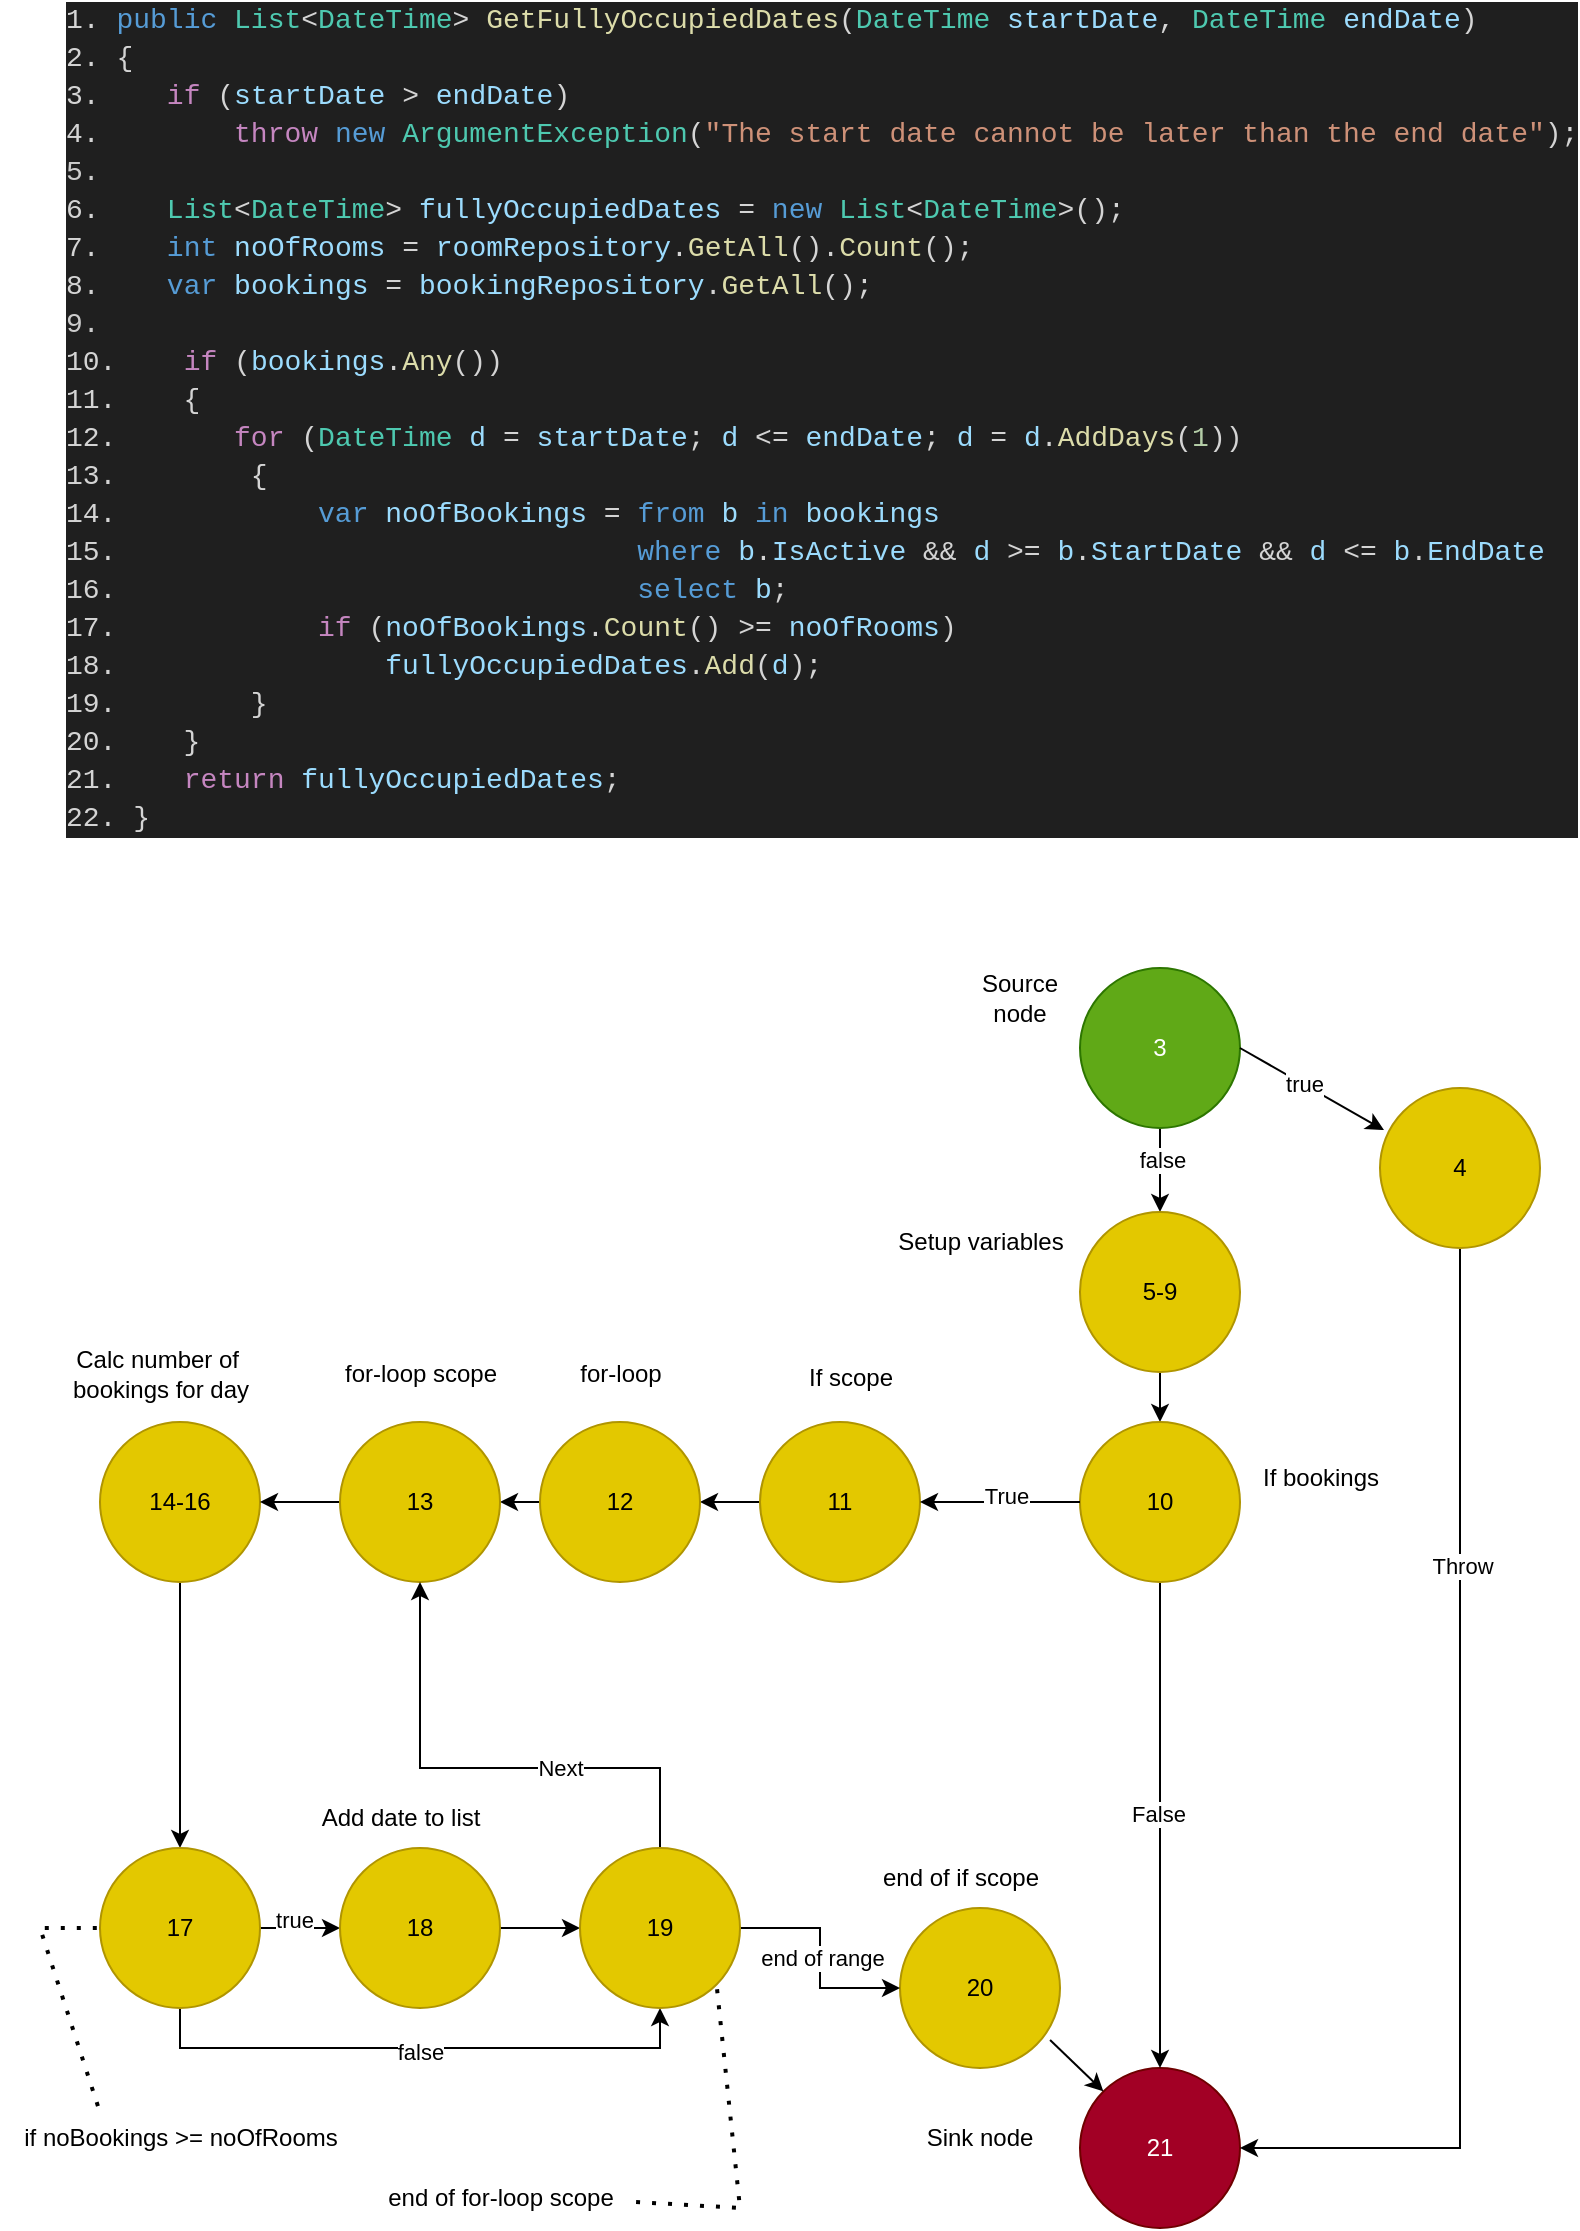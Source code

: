 <mxfile version="24.7.17">
  <diagram name="Page-1" id="CH1j1X3kjuGIN8T2VwCR">
    <mxGraphModel dx="1098" dy="827" grid="1" gridSize="10" guides="1" tooltips="1" connect="1" arrows="1" fold="1" page="1" pageScale="1" pageWidth="827" pageHeight="1169" math="0" shadow="0">
      <root>
        <mxCell id="0" />
        <mxCell id="1" parent="0" />
        <mxCell id="aTaV-A4lLiIf5zkfowIq-12" style="edgeStyle=orthogonalEdgeStyle;rounded=0;orthogonalLoop=1;jettySize=auto;html=1;exitX=0.5;exitY=1;exitDx=0;exitDy=0;entryX=0.5;entryY=0;entryDx=0;entryDy=0;" edge="1" parent="1" source="aTaV-A4lLiIf5zkfowIq-2" target="aTaV-A4lLiIf5zkfowIq-8">
          <mxGeometry relative="1" as="geometry" />
        </mxCell>
        <mxCell id="aTaV-A4lLiIf5zkfowIq-58" value="false" style="edgeLabel;html=1;align=center;verticalAlign=middle;resizable=0;points=[];" vertex="1" connectable="0" parent="aTaV-A4lLiIf5zkfowIq-12">
          <mxGeometry x="-0.267" y="1" relative="1" as="geometry">
            <mxPoint as="offset" />
          </mxGeometry>
        </mxCell>
        <mxCell id="aTaV-A4lLiIf5zkfowIq-2" value="3" style="ellipse;whiteSpace=wrap;html=1;aspect=fixed;fillColor=#60a917;fontColor=#ffffff;strokeColor=#2D7600;" vertex="1" parent="1">
          <mxGeometry x="569" y="510" width="80" height="80" as="geometry" />
        </mxCell>
        <mxCell id="aTaV-A4lLiIf5zkfowIq-3" value="21" style="ellipse;whiteSpace=wrap;html=1;aspect=fixed;fillColor=#a20025;fontColor=#ffffff;strokeColor=#6F0000;" vertex="1" parent="1">
          <mxGeometry x="569" y="1060" width="80" height="80" as="geometry" />
        </mxCell>
        <mxCell id="aTaV-A4lLiIf5zkfowIq-4" value="&lt;div style=&quot;background-color: rgb(31, 31, 31); font-family: Consolas, &amp;quot;Courier New&amp;quot;, monospace; font-size: 14px; line-height: 19px; white-space: pre;&quot;&gt;&lt;div style=&quot;line-height: 19px;&quot;&gt;&lt;div style=&quot;&quot;&gt;&lt;font color=&quot;#d6d6d6&quot;&gt;1.&lt;/font&gt;&lt;span style=&quot;color: rgb(86, 156, 214);&quot;&gt; public&lt;/span&gt;&lt;span style=&quot;color: rgb(212, 212, 212);&quot;&gt; &lt;/span&gt;&lt;span style=&quot;color: rgb(78, 201, 176);&quot;&gt;List&lt;/span&gt;&lt;span style=&quot;color: rgb(212, 212, 212);&quot;&gt;&amp;lt;&lt;/span&gt;&lt;span style=&quot;color: rgb(78, 201, 176);&quot;&gt;DateTime&lt;/span&gt;&lt;span style=&quot;color: rgb(212, 212, 212);&quot;&gt;&amp;gt; &lt;/span&gt;&lt;span style=&quot;color: rgb(220, 220, 170);&quot;&gt;GetFullyOccupiedDates&lt;/span&gt;&lt;span style=&quot;color: rgb(212, 212, 212);&quot;&gt;(&lt;/span&gt;&lt;span style=&quot;color: rgb(78, 201, 176);&quot;&gt;DateTime&lt;/span&gt;&lt;span style=&quot;color: rgb(212, 212, 212);&quot;&gt; &lt;/span&gt;&lt;span style=&quot;color: rgb(156, 220, 254);&quot;&gt;startDate&lt;/span&gt;&lt;span style=&quot;color: rgb(212, 212, 212);&quot;&gt;, &lt;/span&gt;&lt;span style=&quot;color: rgb(78, 201, 176);&quot;&gt;DateTime&lt;/span&gt;&lt;span style=&quot;color: rgb(212, 212, 212);&quot;&gt; &lt;/span&gt;&lt;span style=&quot;color: rgb(156, 220, 254);&quot;&gt;endDate&lt;/span&gt;&lt;span style=&quot;color: rgb(212, 212, 212);&quot;&gt;)&lt;/span&gt;&lt;/div&gt;&lt;div style=&quot;color: rgb(204, 204, 204);&quot;&gt;&lt;span style=&quot;color: #d4d4d4;&quot;&gt;2. {&lt;/span&gt;&lt;/div&gt;&lt;div style=&quot;color: rgb(204, 204, 204);&quot;&gt;&lt;span style=&quot;color: #d4d4d4;&quot;&gt;3.&amp;nbsp; &amp;nbsp; &lt;/span&gt;&lt;span style=&quot;color: #c586c0;&quot;&gt;if&lt;/span&gt;&lt;span style=&quot;color: #d4d4d4;&quot;&gt; (&lt;/span&gt;&lt;span style=&quot;color: #9cdcfe;&quot;&gt;startDate&lt;/span&gt;&lt;span style=&quot;color: #d4d4d4;&quot;&gt; &amp;gt; &lt;/span&gt;&lt;span style=&quot;color: #9cdcfe;&quot;&gt;endDate&lt;/span&gt;&lt;span style=&quot;color: #d4d4d4;&quot;&gt;)&lt;/span&gt;&lt;/div&gt;&lt;div style=&quot;color: rgb(204, 204, 204);&quot;&gt;&lt;span style=&quot;color: #d4d4d4;&quot;&gt;4.&amp;nbsp; &amp;nbsp; &amp;nbsp; &amp;nbsp; &lt;/span&gt;&lt;span style=&quot;color: #c586c0;&quot;&gt;throw&lt;/span&gt;&lt;span style=&quot;color: #d4d4d4;&quot;&gt; &lt;/span&gt;&lt;span style=&quot;color: #569cd6;&quot;&gt;new&lt;/span&gt;&lt;span style=&quot;color: #d4d4d4;&quot;&gt; &lt;/span&gt;&lt;span style=&quot;color: #4ec9b0;&quot;&gt;ArgumentException&lt;/span&gt;&lt;span style=&quot;color: #d4d4d4;&quot;&gt;(&lt;/span&gt;&lt;span style=&quot;color: #ce9178;&quot;&gt;&quot;The start date cannot be later than the end date&quot;&lt;/span&gt;&lt;span style=&quot;color: #d4d4d4;&quot;&gt;);&lt;/span&gt;&lt;/div&gt;&lt;font color=&quot;#cccccc&quot;&gt;5.&lt;br&gt;&lt;/font&gt;&lt;div style=&quot;color: rgb(204, 204, 204);&quot;&gt;&lt;span style=&quot;color: #d4d4d4;&quot;&gt;6.&amp;nbsp; &amp;nbsp; &lt;/span&gt;&lt;span style=&quot;color: #4ec9b0;&quot;&gt;List&lt;/span&gt;&lt;span style=&quot;color: #d4d4d4;&quot;&gt;&amp;lt;&lt;/span&gt;&lt;span style=&quot;color: #4ec9b0;&quot;&gt;DateTime&lt;/span&gt;&lt;span style=&quot;color: #d4d4d4;&quot;&gt;&amp;gt; &lt;/span&gt;&lt;span style=&quot;color: #9cdcfe;&quot;&gt;fullyOccupiedDates&lt;/span&gt;&lt;span style=&quot;color: #d4d4d4;&quot;&gt; = &lt;/span&gt;&lt;span style=&quot;color: #569cd6;&quot;&gt;new&lt;/span&gt;&lt;span style=&quot;color: #d4d4d4;&quot;&gt; &lt;/span&gt;&lt;span style=&quot;color: #4ec9b0;&quot;&gt;List&lt;/span&gt;&lt;span style=&quot;color: #d4d4d4;&quot;&gt;&amp;lt;&lt;/span&gt;&lt;span style=&quot;color: #4ec9b0;&quot;&gt;DateTime&lt;/span&gt;&lt;span style=&quot;color: #d4d4d4;&quot;&gt;&amp;gt;();&lt;/span&gt;&lt;/div&gt;&lt;div style=&quot;color: rgb(204, 204, 204);&quot;&gt;&lt;span style=&quot;color: #d4d4d4;&quot;&gt;7.&amp;nbsp; &amp;nbsp; &lt;/span&gt;&lt;span style=&quot;color: #569cd6;&quot;&gt;int&lt;/span&gt;&lt;span style=&quot;color: #d4d4d4;&quot;&gt; &lt;/span&gt;&lt;span style=&quot;color: #9cdcfe;&quot;&gt;noOfRooms&lt;/span&gt;&lt;span style=&quot;color: #d4d4d4;&quot;&gt; = &lt;/span&gt;&lt;span style=&quot;color: #9cdcfe;&quot;&gt;roomRepository&lt;/span&gt;&lt;span style=&quot;color: #d4d4d4;&quot;&gt;.&lt;/span&gt;&lt;span style=&quot;color: #dcdcaa;&quot;&gt;GetAll&lt;/span&gt;&lt;span style=&quot;color: #d4d4d4;&quot;&gt;().&lt;/span&gt;&lt;span style=&quot;color: #dcdcaa;&quot;&gt;Count&lt;/span&gt;&lt;span style=&quot;color: #d4d4d4;&quot;&gt;();&lt;/span&gt;&lt;/div&gt;&lt;div style=&quot;color: rgb(204, 204, 204);&quot;&gt;&lt;span style=&quot;color: #d4d4d4;&quot;&gt;8.&amp;nbsp; &amp;nbsp; &lt;/span&gt;&lt;span style=&quot;color: #569cd6;&quot;&gt;var&lt;/span&gt;&lt;span style=&quot;color: #d4d4d4;&quot;&gt; &lt;/span&gt;&lt;span style=&quot;color: #9cdcfe;&quot;&gt;bookings&lt;/span&gt;&lt;span style=&quot;color: #d4d4d4;&quot;&gt; = &lt;/span&gt;&lt;span style=&quot;color: #9cdcfe;&quot;&gt;bookingRepository&lt;/span&gt;&lt;span style=&quot;color: #d4d4d4;&quot;&gt;.&lt;/span&gt;&lt;span style=&quot;color: #dcdcaa;&quot;&gt;GetAll&lt;/span&gt;&lt;span style=&quot;color: #d4d4d4;&quot;&gt;();&lt;/span&gt;&lt;/div&gt;&lt;font color=&quot;#cccccc&quot;&gt;9.&lt;br&gt;&lt;/font&gt;&lt;div style=&quot;color: rgb(204, 204, 204);&quot;&gt;&lt;span style=&quot;color: #d4d4d4;&quot;&gt;10.&amp;nbsp; &amp;nbsp; &lt;/span&gt;&lt;span style=&quot;color: #c586c0;&quot;&gt;if&lt;/span&gt;&lt;span style=&quot;color: #d4d4d4;&quot;&gt; (&lt;/span&gt;&lt;span style=&quot;color: #9cdcfe;&quot;&gt;bookings&lt;/span&gt;&lt;span style=&quot;color: #d4d4d4;&quot;&gt;.&lt;/span&gt;&lt;span style=&quot;color: #dcdcaa;&quot;&gt;Any&lt;/span&gt;&lt;span style=&quot;color: #d4d4d4;&quot;&gt;())&lt;/span&gt;&lt;/div&gt;&lt;div style=&quot;color: rgb(204, 204, 204);&quot;&gt;&lt;span style=&quot;color: #d4d4d4;&quot;&gt;11.&amp;nbsp; &amp;nbsp; {&lt;/span&gt;&lt;/div&gt;&lt;div style=&quot;color: rgb(204, 204, 204);&quot;&gt;&lt;span style=&quot;color: #d4d4d4;&quot;&gt;12. &amp;nbsp; &amp;nbsp; &amp;nbsp; &lt;/span&gt;&lt;span style=&quot;color: #c586c0;&quot;&gt;for&lt;/span&gt;&lt;span style=&quot;color: #d4d4d4;&quot;&gt; (&lt;/span&gt;&lt;span style=&quot;color: #4ec9b0;&quot;&gt;DateTime&lt;/span&gt;&lt;span style=&quot;color: #d4d4d4;&quot;&gt; &lt;/span&gt;&lt;span style=&quot;color: #9cdcfe;&quot;&gt;d&lt;/span&gt;&lt;span style=&quot;color: #d4d4d4;&quot;&gt; = &lt;/span&gt;&lt;span style=&quot;color: #9cdcfe;&quot;&gt;startDate&lt;/span&gt;&lt;span style=&quot;color: #d4d4d4;&quot;&gt;; &lt;/span&gt;&lt;span style=&quot;color: #9cdcfe;&quot;&gt;d&lt;/span&gt;&lt;span style=&quot;color: #d4d4d4;&quot;&gt; &amp;lt;= &lt;/span&gt;&lt;span style=&quot;color: #9cdcfe;&quot;&gt;endDate&lt;/span&gt;&lt;span style=&quot;color: #d4d4d4;&quot;&gt;; &lt;/span&gt;&lt;span style=&quot;color: #9cdcfe;&quot;&gt;d&lt;/span&gt;&lt;span style=&quot;color: #d4d4d4;&quot;&gt; = &lt;/span&gt;&lt;span style=&quot;color: #9cdcfe;&quot;&gt;d&lt;/span&gt;&lt;span style=&quot;color: #d4d4d4;&quot;&gt;.&lt;/span&gt;&lt;span style=&quot;color: #dcdcaa;&quot;&gt;AddDays&lt;/span&gt;&lt;span style=&quot;color: #d4d4d4;&quot;&gt;(&lt;/span&gt;&lt;span style=&quot;color: #b5cea8;&quot;&gt;1&lt;/span&gt;&lt;span style=&quot;color: #d4d4d4;&quot;&gt;))&lt;/span&gt;&lt;/div&gt;&lt;div style=&quot;color: rgb(204, 204, 204);&quot;&gt;&lt;span style=&quot;color: #d4d4d4;&quot;&gt;13.&amp;nbsp; &amp;nbsp; &amp;nbsp; &amp;nbsp; {&lt;/span&gt;&lt;/div&gt;&lt;div style=&quot;color: rgb(204, 204, 204);&quot;&gt;&lt;span style=&quot;color: #d4d4d4;&quot;&gt;14.&amp;nbsp; &amp;nbsp; &amp;nbsp; &amp;nbsp; &amp;nbsp; &amp;nbsp; &lt;/span&gt;&lt;span style=&quot;color: #569cd6;&quot;&gt;var&lt;/span&gt;&lt;span style=&quot;color: #d4d4d4;&quot;&gt; &lt;/span&gt;&lt;span style=&quot;color: #9cdcfe;&quot;&gt;noOfBookings&lt;/span&gt;&lt;span style=&quot;color: #d4d4d4;&quot;&gt; = &lt;/span&gt;&lt;span style=&quot;color: #569cd6;&quot;&gt;from&lt;/span&gt;&lt;span style=&quot;color: #d4d4d4;&quot;&gt; &lt;/span&gt;&lt;span style=&quot;color: #9cdcfe;&quot;&gt;b&lt;/span&gt;&lt;span style=&quot;color: #d4d4d4;&quot;&gt; &lt;/span&gt;&lt;span style=&quot;color: #569cd6;&quot;&gt;in&lt;/span&gt;&lt;span style=&quot;color: #d4d4d4;&quot;&gt; &lt;/span&gt;&lt;span style=&quot;color: #9cdcfe;&quot;&gt;bookings&lt;/span&gt;&lt;/div&gt;&lt;div style=&quot;color: rgb(204, 204, 204);&quot;&gt;&lt;span style=&quot;color: #d4d4d4;&quot;&gt;15.&amp;nbsp; &amp;nbsp; &amp;nbsp; &amp;nbsp; &amp;nbsp; &amp;nbsp; &amp;nbsp; &amp;nbsp; &amp;nbsp; &amp;nbsp; &amp;nbsp; &amp;nbsp; &amp;nbsp; &amp;nbsp; &amp;nbsp; &amp;nbsp;&lt;/span&gt;&lt;span style=&quot;color: #569cd6;&quot;&gt;where&lt;/span&gt;&lt;span style=&quot;color: #d4d4d4;&quot;&gt; &lt;/span&gt;&lt;span style=&quot;color: #9cdcfe;&quot;&gt;b&lt;/span&gt;&lt;span style=&quot;color: #d4d4d4;&quot;&gt;.&lt;/span&gt;&lt;span style=&quot;color: #9cdcfe;&quot;&gt;IsActive&lt;/span&gt;&lt;span style=&quot;color: #d4d4d4;&quot;&gt; &amp;amp;&amp;amp; &lt;/span&gt;&lt;span style=&quot;color: #9cdcfe;&quot;&gt;d&lt;/span&gt;&lt;span style=&quot;color: #d4d4d4;&quot;&gt; &amp;gt;= &lt;/span&gt;&lt;span style=&quot;color: #9cdcfe;&quot;&gt;b&lt;/span&gt;&lt;span style=&quot;color: #d4d4d4;&quot;&gt;.&lt;/span&gt;&lt;span style=&quot;color: #9cdcfe;&quot;&gt;StartDate&lt;/span&gt;&lt;span style=&quot;color: #d4d4d4;&quot;&gt; &amp;amp;&amp;amp; &lt;/span&gt;&lt;span style=&quot;color: #9cdcfe;&quot;&gt;d&lt;/span&gt;&lt;span style=&quot;color: #d4d4d4;&quot;&gt; &amp;lt;= &lt;/span&gt;&lt;span style=&quot;color: #9cdcfe;&quot;&gt;b&lt;/span&gt;&lt;span style=&quot;color: #d4d4d4;&quot;&gt;.&lt;/span&gt;&lt;span style=&quot;color: #9cdcfe;&quot;&gt;EndDate&lt;/span&gt;&lt;/div&gt;&lt;div style=&quot;color: rgb(204, 204, 204);&quot;&gt;&lt;span style=&quot;color: #d4d4d4;&quot;&gt;16.&amp;nbsp; &amp;nbsp; &amp;nbsp; &amp;nbsp; &amp;nbsp; &amp;nbsp; &amp;nbsp; &amp;nbsp; &amp;nbsp; &amp;nbsp; &amp;nbsp; &amp;nbsp; &amp;nbsp; &amp;nbsp; &amp;nbsp; &amp;nbsp;&lt;/span&gt;&lt;span style=&quot;color: #569cd6;&quot;&gt;select&lt;/span&gt;&lt;span style=&quot;color: #d4d4d4;&quot;&gt; &lt;/span&gt;&lt;span style=&quot;color: #9cdcfe;&quot;&gt;b&lt;/span&gt;&lt;span style=&quot;color: #d4d4d4;&quot;&gt;;&lt;/span&gt;&lt;/div&gt;&lt;div style=&quot;color: rgb(204, 204, 204);&quot;&gt;&lt;span style=&quot;color: #d4d4d4;&quot;&gt;17.&amp;nbsp; &amp;nbsp; &amp;nbsp; &amp;nbsp; &amp;nbsp; &amp;nbsp; &lt;/span&gt;&lt;span style=&quot;color: #c586c0;&quot;&gt;if&lt;/span&gt;&lt;span style=&quot;color: #d4d4d4;&quot;&gt; (&lt;/span&gt;&lt;span style=&quot;color: #9cdcfe;&quot;&gt;noOfBookings&lt;/span&gt;&lt;span style=&quot;color: #d4d4d4;&quot;&gt;.&lt;/span&gt;&lt;span style=&quot;color: #dcdcaa;&quot;&gt;Count&lt;/span&gt;&lt;span style=&quot;color: #d4d4d4;&quot;&gt;() &amp;gt;= &lt;/span&gt;&lt;span style=&quot;color: #9cdcfe;&quot;&gt;noOfRooms&lt;/span&gt;&lt;span style=&quot;color: #d4d4d4;&quot;&gt;)&lt;/span&gt;&lt;/div&gt;&lt;div style=&quot;color: rgb(204, 204, 204);&quot;&gt;&lt;span style=&quot;color: #d4d4d4;&quot;&gt;18.&amp;nbsp; &amp;nbsp; &amp;nbsp; &amp;nbsp; &amp;nbsp; &amp;nbsp; &amp;nbsp; &amp;nbsp; &lt;/span&gt;&lt;span style=&quot;color: #9cdcfe;&quot;&gt;fullyOccupiedDates&lt;/span&gt;&lt;span style=&quot;color: #d4d4d4;&quot;&gt;.&lt;/span&gt;&lt;span style=&quot;color: #dcdcaa;&quot;&gt;Add&lt;/span&gt;&lt;span style=&quot;color: #d4d4d4;&quot;&gt;(&lt;/span&gt;&lt;span style=&quot;color: #9cdcfe;&quot;&gt;d&lt;/span&gt;&lt;span style=&quot;color: #d4d4d4;&quot;&gt;);&lt;/span&gt;&lt;/div&gt;&lt;div style=&quot;color: rgb(204, 204, 204);&quot;&gt;&lt;span style=&quot;color: #d4d4d4;&quot;&gt;19.&amp;nbsp; &amp;nbsp; &amp;nbsp; &amp;nbsp; }&lt;/span&gt;&lt;/div&gt;&lt;div style=&quot;color: rgb(204, 204, 204);&quot;&gt;&lt;span style=&quot;color: #d4d4d4;&quot;&gt;20.&amp;nbsp; &amp;nbsp; }&lt;/span&gt;&lt;/div&gt;&lt;div style=&quot;color: rgb(204, 204, 204);&quot;&gt;&lt;span style=&quot;color: #d4d4d4;&quot;&gt;21.&amp;nbsp; &amp;nbsp; &lt;/span&gt;&lt;span style=&quot;color: #c586c0;&quot;&gt;return&lt;/span&gt;&lt;span style=&quot;color: #d4d4d4;&quot;&gt; &lt;/span&gt;&lt;span style=&quot;color: #9cdcfe;&quot;&gt;fullyOccupiedDates&lt;/span&gt;&lt;span style=&quot;color: #d4d4d4;&quot;&gt;;&lt;/span&gt;&lt;/div&gt;&lt;div style=&quot;color: rgb(204, 204, 204);&quot;&gt;&lt;span style=&quot;color: #d4d4d4;&quot;&gt;22. }&lt;/span&gt;&lt;/div&gt;&lt;/div&gt;&lt;/div&gt;" style="text;html=1;align=left;verticalAlign=middle;whiteSpace=wrap;rounded=0;" vertex="1" parent="1">
          <mxGeometry x="60" y="220" width="60" height="30" as="geometry" />
        </mxCell>
        <mxCell id="aTaV-A4lLiIf5zkfowIq-5" value="Source node" style="text;html=1;align=center;verticalAlign=middle;whiteSpace=wrap;rounded=0;" vertex="1" parent="1">
          <mxGeometry x="509" y="510" width="60" height="30" as="geometry" />
        </mxCell>
        <mxCell id="aTaV-A4lLiIf5zkfowIq-6" value="Sink node" style="text;html=1;align=center;verticalAlign=middle;whiteSpace=wrap;rounded=0;" vertex="1" parent="1">
          <mxGeometry x="489" y="1080" width="60" height="30" as="geometry" />
        </mxCell>
        <mxCell id="aTaV-A4lLiIf5zkfowIq-10" style="edgeStyle=orthogonalEdgeStyle;rounded=0;orthogonalLoop=1;jettySize=auto;html=1;exitX=0.5;exitY=1;exitDx=0;exitDy=0;entryX=1;entryY=0.5;entryDx=0;entryDy=0;" edge="1" parent="1" source="aTaV-A4lLiIf5zkfowIq-7" target="aTaV-A4lLiIf5zkfowIq-3">
          <mxGeometry relative="1" as="geometry" />
        </mxCell>
        <mxCell id="aTaV-A4lLiIf5zkfowIq-52" value="Throw" style="edgeLabel;html=1;align=center;verticalAlign=middle;resizable=0;points=[];" vertex="1" connectable="0" parent="aTaV-A4lLiIf5zkfowIq-10">
          <mxGeometry x="-0.432" y="1" relative="1" as="geometry">
            <mxPoint as="offset" />
          </mxGeometry>
        </mxCell>
        <mxCell id="aTaV-A4lLiIf5zkfowIq-7" value="4" style="ellipse;whiteSpace=wrap;html=1;aspect=fixed;fillColor=#e3c800;fontColor=#000000;strokeColor=#B09500;" vertex="1" parent="1">
          <mxGeometry x="719" y="570" width="80" height="80" as="geometry" />
        </mxCell>
        <mxCell id="aTaV-A4lLiIf5zkfowIq-15" style="edgeStyle=orthogonalEdgeStyle;rounded=0;orthogonalLoop=1;jettySize=auto;html=1;exitX=0.5;exitY=1;exitDx=0;exitDy=0;entryX=0.5;entryY=0;entryDx=0;entryDy=0;" edge="1" parent="1" source="aTaV-A4lLiIf5zkfowIq-8" target="aTaV-A4lLiIf5zkfowIq-14">
          <mxGeometry relative="1" as="geometry" />
        </mxCell>
        <mxCell id="aTaV-A4lLiIf5zkfowIq-8" value="5-9" style="ellipse;whiteSpace=wrap;html=1;aspect=fixed;fillColor=#e3c800;fontColor=#000000;strokeColor=#B09500;" vertex="1" parent="1">
          <mxGeometry x="569" y="632" width="80" height="80" as="geometry" />
        </mxCell>
        <mxCell id="aTaV-A4lLiIf5zkfowIq-36" style="edgeStyle=orthogonalEdgeStyle;rounded=0;orthogonalLoop=1;jettySize=auto;html=1;exitX=0.5;exitY=1;exitDx=0;exitDy=0;entryX=0.5;entryY=0;entryDx=0;entryDy=0;" edge="1" parent="1" source="aTaV-A4lLiIf5zkfowIq-14" target="aTaV-A4lLiIf5zkfowIq-3">
          <mxGeometry relative="1" as="geometry" />
        </mxCell>
        <mxCell id="aTaV-A4lLiIf5zkfowIq-55" value="False" style="edgeLabel;html=1;align=center;verticalAlign=middle;resizable=0;points=[];" vertex="1" connectable="0" parent="aTaV-A4lLiIf5zkfowIq-36">
          <mxGeometry x="-0.051" y="-1" relative="1" as="geometry">
            <mxPoint as="offset" />
          </mxGeometry>
        </mxCell>
        <mxCell id="aTaV-A4lLiIf5zkfowIq-14" value="10" style="ellipse;whiteSpace=wrap;html=1;aspect=fixed;fillColor=#e3c800;fontColor=#000000;strokeColor=#B09500;" vertex="1" parent="1">
          <mxGeometry x="569" y="737" width="80" height="80" as="geometry" />
        </mxCell>
        <mxCell id="aTaV-A4lLiIf5zkfowIq-34" style="edgeStyle=orthogonalEdgeStyle;rounded=0;orthogonalLoop=1;jettySize=auto;html=1;exitX=0;exitY=0.5;exitDx=0;exitDy=0;entryX=1;entryY=0.5;entryDx=0;entryDy=0;" edge="1" parent="1" source="aTaV-A4lLiIf5zkfowIq-17" target="aTaV-A4lLiIf5zkfowIq-24">
          <mxGeometry relative="1" as="geometry" />
        </mxCell>
        <mxCell id="aTaV-A4lLiIf5zkfowIq-17" value="11" style="ellipse;whiteSpace=wrap;html=1;aspect=fixed;fillColor=#e3c800;fontColor=#000000;strokeColor=#B09500;" vertex="1" parent="1">
          <mxGeometry x="409" y="737" width="80" height="80" as="geometry" />
        </mxCell>
        <mxCell id="aTaV-A4lLiIf5zkfowIq-21" value="" style="endArrow=classic;html=1;rounded=0;exitX=1;exitY=0.5;exitDx=0;exitDy=0;entryX=0.025;entryY=0.263;entryDx=0;entryDy=0;entryPerimeter=0;" edge="1" parent="1" source="aTaV-A4lLiIf5zkfowIq-2" target="aTaV-A4lLiIf5zkfowIq-7">
          <mxGeometry width="50" height="50" relative="1" as="geometry">
            <mxPoint x="689" y="520" as="sourcePoint" />
            <mxPoint x="739" y="470" as="targetPoint" />
          </mxGeometry>
        </mxCell>
        <mxCell id="aTaV-A4lLiIf5zkfowIq-57" value="true" style="edgeLabel;html=1;align=center;verticalAlign=middle;resizable=0;points=[];" vertex="1" connectable="0" parent="aTaV-A4lLiIf5zkfowIq-21">
          <mxGeometry x="-0.147" y="1" relative="1" as="geometry">
            <mxPoint y="1" as="offset" />
          </mxGeometry>
        </mxCell>
        <mxCell id="aTaV-A4lLiIf5zkfowIq-23" value="" style="endArrow=classic;html=1;rounded=0;entryX=1;entryY=0.5;entryDx=0;entryDy=0;exitX=0;exitY=0.5;exitDx=0;exitDy=0;" edge="1" parent="1" source="aTaV-A4lLiIf5zkfowIq-14" target="aTaV-A4lLiIf5zkfowIq-17">
          <mxGeometry width="50" height="50" relative="1" as="geometry">
            <mxPoint x="649" y="802" as="sourcePoint" />
            <mxPoint x="699" y="752" as="targetPoint" />
          </mxGeometry>
        </mxCell>
        <mxCell id="aTaV-A4lLiIf5zkfowIq-56" value="True" style="edgeLabel;html=1;align=center;verticalAlign=middle;resizable=0;points=[];" vertex="1" connectable="0" parent="aTaV-A4lLiIf5zkfowIq-23">
          <mxGeometry x="-0.075" y="-3" relative="1" as="geometry">
            <mxPoint as="offset" />
          </mxGeometry>
        </mxCell>
        <mxCell id="aTaV-A4lLiIf5zkfowIq-42" style="edgeStyle=orthogonalEdgeStyle;rounded=0;orthogonalLoop=1;jettySize=auto;html=1;exitX=0;exitY=0.5;exitDx=0;exitDy=0;entryX=1;entryY=0.5;entryDx=0;entryDy=0;" edge="1" parent="1" source="aTaV-A4lLiIf5zkfowIq-24" target="aTaV-A4lLiIf5zkfowIq-40">
          <mxGeometry relative="1" as="geometry" />
        </mxCell>
        <mxCell id="aTaV-A4lLiIf5zkfowIq-24" value="12" style="ellipse;whiteSpace=wrap;html=1;aspect=fixed;fillColor=#e3c800;fontColor=#000000;strokeColor=#B09500;" vertex="1" parent="1">
          <mxGeometry x="299" y="737" width="80" height="80" as="geometry" />
        </mxCell>
        <mxCell id="aTaV-A4lLiIf5zkfowIq-44" style="edgeStyle=orthogonalEdgeStyle;rounded=0;orthogonalLoop=1;jettySize=auto;html=1;exitX=0.5;exitY=1;exitDx=0;exitDy=0;entryX=0.5;entryY=0;entryDx=0;entryDy=0;" edge="1" parent="1" source="aTaV-A4lLiIf5zkfowIq-26" target="aTaV-A4lLiIf5zkfowIq-27">
          <mxGeometry relative="1" as="geometry" />
        </mxCell>
        <mxCell id="aTaV-A4lLiIf5zkfowIq-26" value="14-16" style="ellipse;whiteSpace=wrap;html=1;aspect=fixed;fillColor=#e3c800;fontColor=#000000;strokeColor=#B09500;" vertex="1" parent="1">
          <mxGeometry x="79" y="737" width="80" height="80" as="geometry" />
        </mxCell>
        <mxCell id="aTaV-A4lLiIf5zkfowIq-45" style="edgeStyle=orthogonalEdgeStyle;rounded=0;orthogonalLoop=1;jettySize=auto;html=1;exitX=1;exitY=0.5;exitDx=0;exitDy=0;entryX=0;entryY=0.5;entryDx=0;entryDy=0;" edge="1" parent="1" source="aTaV-A4lLiIf5zkfowIq-27" target="aTaV-A4lLiIf5zkfowIq-28">
          <mxGeometry relative="1" as="geometry" />
        </mxCell>
        <mxCell id="aTaV-A4lLiIf5zkfowIq-64" value="true" style="edgeLabel;html=1;align=center;verticalAlign=middle;resizable=0;points=[];" vertex="1" connectable="0" parent="aTaV-A4lLiIf5zkfowIq-45">
          <mxGeometry x="-0.15" y="4" relative="1" as="geometry">
            <mxPoint as="offset" />
          </mxGeometry>
        </mxCell>
        <mxCell id="aTaV-A4lLiIf5zkfowIq-46" style="edgeStyle=orthogonalEdgeStyle;rounded=0;orthogonalLoop=1;jettySize=auto;html=1;exitX=0.5;exitY=1;exitDx=0;exitDy=0;entryX=0.5;entryY=1;entryDx=0;entryDy=0;" edge="1" parent="1" source="aTaV-A4lLiIf5zkfowIq-27" target="aTaV-A4lLiIf5zkfowIq-41">
          <mxGeometry relative="1" as="geometry" />
        </mxCell>
        <mxCell id="aTaV-A4lLiIf5zkfowIq-63" value="false" style="edgeLabel;html=1;align=center;verticalAlign=middle;resizable=0;points=[];" vertex="1" connectable="0" parent="aTaV-A4lLiIf5zkfowIq-46">
          <mxGeometry x="0.143" y="-2" relative="1" as="geometry">
            <mxPoint x="-20" as="offset" />
          </mxGeometry>
        </mxCell>
        <mxCell id="aTaV-A4lLiIf5zkfowIq-27" value="17" style="ellipse;whiteSpace=wrap;html=1;aspect=fixed;fillColor=#e3c800;fontColor=#000000;strokeColor=#B09500;" vertex="1" parent="1">
          <mxGeometry x="79" y="950" width="80" height="80" as="geometry" />
        </mxCell>
        <mxCell id="aTaV-A4lLiIf5zkfowIq-47" style="edgeStyle=orthogonalEdgeStyle;rounded=0;orthogonalLoop=1;jettySize=auto;html=1;exitX=1;exitY=0.5;exitDx=0;exitDy=0;entryX=0;entryY=0.5;entryDx=0;entryDy=0;" edge="1" parent="1" source="aTaV-A4lLiIf5zkfowIq-28" target="aTaV-A4lLiIf5zkfowIq-41">
          <mxGeometry relative="1" as="geometry" />
        </mxCell>
        <mxCell id="aTaV-A4lLiIf5zkfowIq-28" value="18" style="ellipse;whiteSpace=wrap;html=1;aspect=fixed;fillColor=#e3c800;fontColor=#000000;strokeColor=#B09500;" vertex="1" parent="1">
          <mxGeometry x="199" y="950" width="80" height="80" as="geometry" />
        </mxCell>
        <mxCell id="aTaV-A4lLiIf5zkfowIq-37" value="20" style="ellipse;whiteSpace=wrap;html=1;aspect=fixed;fillColor=#e3c800;fontColor=#000000;strokeColor=#B09500;" vertex="1" parent="1">
          <mxGeometry x="479" y="980" width="80" height="80" as="geometry" />
        </mxCell>
        <mxCell id="aTaV-A4lLiIf5zkfowIq-38" value="" style="endArrow=classic;html=1;rounded=0;exitX=0.938;exitY=0.825;exitDx=0;exitDy=0;exitPerimeter=0;entryX=0;entryY=0;entryDx=0;entryDy=0;" edge="1" parent="1" source="aTaV-A4lLiIf5zkfowIq-37" target="aTaV-A4lLiIf5zkfowIq-3">
          <mxGeometry width="50" height="50" relative="1" as="geometry">
            <mxPoint x="429" y="1160" as="sourcePoint" />
            <mxPoint x="539" y="1150" as="targetPoint" />
          </mxGeometry>
        </mxCell>
        <mxCell id="aTaV-A4lLiIf5zkfowIq-43" style="edgeStyle=orthogonalEdgeStyle;rounded=0;orthogonalLoop=1;jettySize=auto;html=1;exitX=0;exitY=0.5;exitDx=0;exitDy=0;entryX=1;entryY=0.5;entryDx=0;entryDy=0;" edge="1" parent="1" source="aTaV-A4lLiIf5zkfowIq-40" target="aTaV-A4lLiIf5zkfowIq-26">
          <mxGeometry relative="1" as="geometry" />
        </mxCell>
        <mxCell id="aTaV-A4lLiIf5zkfowIq-40" value="13" style="ellipse;whiteSpace=wrap;html=1;aspect=fixed;fillColor=#e3c800;fontColor=#000000;strokeColor=#B09500;" vertex="1" parent="1">
          <mxGeometry x="199" y="737" width="80" height="80" as="geometry" />
        </mxCell>
        <mxCell id="aTaV-A4lLiIf5zkfowIq-48" style="edgeStyle=orthogonalEdgeStyle;rounded=0;orthogonalLoop=1;jettySize=auto;html=1;exitX=0.5;exitY=0;exitDx=0;exitDy=0;entryX=0.5;entryY=1;entryDx=0;entryDy=0;" edge="1" parent="1" source="aTaV-A4lLiIf5zkfowIq-41" target="aTaV-A4lLiIf5zkfowIq-40">
          <mxGeometry relative="1" as="geometry">
            <Array as="points">
              <mxPoint x="359" y="910" />
              <mxPoint x="239" y="910" />
            </Array>
          </mxGeometry>
        </mxCell>
        <mxCell id="aTaV-A4lLiIf5zkfowIq-73" value="Next" style="edgeLabel;html=1;align=center;verticalAlign=middle;resizable=0;points=[];" vertex="1" connectable="0" parent="aTaV-A4lLiIf5zkfowIq-48">
          <mxGeometry x="-0.415" relative="1" as="geometry">
            <mxPoint x="-16" as="offset" />
          </mxGeometry>
        </mxCell>
        <mxCell id="aTaV-A4lLiIf5zkfowIq-51" style="edgeStyle=orthogonalEdgeStyle;rounded=0;orthogonalLoop=1;jettySize=auto;html=1;exitX=1;exitY=0.5;exitDx=0;exitDy=0;entryX=0;entryY=0.5;entryDx=0;entryDy=0;" edge="1" parent="1" source="aTaV-A4lLiIf5zkfowIq-41" target="aTaV-A4lLiIf5zkfowIq-37">
          <mxGeometry relative="1" as="geometry" />
        </mxCell>
        <mxCell id="aTaV-A4lLiIf5zkfowIq-74" value="end of range" style="edgeLabel;html=1;align=center;verticalAlign=middle;resizable=0;points=[];" vertex="1" connectable="0" parent="aTaV-A4lLiIf5zkfowIq-51">
          <mxGeometry y="1" relative="1" as="geometry">
            <mxPoint as="offset" />
          </mxGeometry>
        </mxCell>
        <mxCell id="aTaV-A4lLiIf5zkfowIq-41" value="19" style="ellipse;whiteSpace=wrap;html=1;aspect=fixed;fillColor=#e3c800;fontColor=#000000;strokeColor=#B09500;" vertex="1" parent="1">
          <mxGeometry x="319" y="950" width="80" height="80" as="geometry" />
        </mxCell>
        <mxCell id="aTaV-A4lLiIf5zkfowIq-53" value="Setup variables" style="text;html=1;align=center;verticalAlign=middle;resizable=0;points=[];autosize=1;strokeColor=none;fillColor=none;" vertex="1" parent="1">
          <mxGeometry x="464" y="632" width="110" height="30" as="geometry" />
        </mxCell>
        <mxCell id="aTaV-A4lLiIf5zkfowIq-54" value="If bookings" style="text;html=1;align=center;verticalAlign=middle;resizable=0;points=[];autosize=1;strokeColor=none;fillColor=none;" vertex="1" parent="1">
          <mxGeometry x="649" y="750" width="80" height="30" as="geometry" />
        </mxCell>
        <mxCell id="aTaV-A4lLiIf5zkfowIq-59" value="If scope" style="text;html=1;align=center;verticalAlign=middle;resizable=0;points=[];autosize=1;strokeColor=none;fillColor=none;" vertex="1" parent="1">
          <mxGeometry x="419" y="700" width="70" height="30" as="geometry" />
        </mxCell>
        <mxCell id="aTaV-A4lLiIf5zkfowIq-60" value="for-loop" style="text;html=1;align=center;verticalAlign=middle;resizable=0;points=[];autosize=1;strokeColor=none;fillColor=none;" vertex="1" parent="1">
          <mxGeometry x="309" y="698" width="60" height="30" as="geometry" />
        </mxCell>
        <mxCell id="aTaV-A4lLiIf5zkfowIq-61" value="for-loop scope" style="text;html=1;align=center;verticalAlign=middle;resizable=0;points=[];autosize=1;strokeColor=none;fillColor=none;" vertex="1" parent="1">
          <mxGeometry x="189" y="698" width="100" height="30" as="geometry" />
        </mxCell>
        <mxCell id="aTaV-A4lLiIf5zkfowIq-62" value="Calc number of&amp;nbsp;&lt;div&gt;bookings for day&lt;/div&gt;" style="text;html=1;align=center;verticalAlign=middle;resizable=0;points=[];autosize=1;strokeColor=none;fillColor=none;" vertex="1" parent="1">
          <mxGeometry x="54" y="693" width="110" height="40" as="geometry" />
        </mxCell>
        <mxCell id="aTaV-A4lLiIf5zkfowIq-65" value="if noBookings &amp;gt;= noOfRooms" style="text;html=1;align=center;verticalAlign=middle;resizable=0;points=[];autosize=1;strokeColor=none;fillColor=none;" vertex="1" parent="1">
          <mxGeometry x="29" y="1080" width="180" height="30" as="geometry" />
        </mxCell>
        <mxCell id="aTaV-A4lLiIf5zkfowIq-68" value="" style="endArrow=none;dashed=1;html=1;dashPattern=1 3;strokeWidth=2;rounded=0;exitX=0.272;exitY=-0.033;exitDx=0;exitDy=0;exitPerimeter=0;" edge="1" parent="1" source="aTaV-A4lLiIf5zkfowIq-65">
          <mxGeometry width="50" height="50" relative="1" as="geometry">
            <mxPoint x="79" y="1070" as="sourcePoint" />
            <mxPoint x="79" y="990" as="targetPoint" />
            <Array as="points">
              <mxPoint x="49" y="990" />
            </Array>
          </mxGeometry>
        </mxCell>
        <mxCell id="aTaV-A4lLiIf5zkfowIq-69" value="" style="endArrow=none;dashed=1;html=1;dashPattern=1 3;strokeWidth=2;rounded=0;entryX=1;entryY=1;entryDx=0;entryDy=0;exitX=0.986;exitY=0.567;exitDx=0;exitDy=0;exitPerimeter=0;" edge="1" parent="1" source="aTaV-A4lLiIf5zkfowIq-70" target="aTaV-A4lLiIf5zkfowIq-41">
          <mxGeometry width="50" height="50" relative="1" as="geometry">
            <mxPoint x="349" y="1130" as="sourcePoint" />
            <mxPoint x="399" y="1080" as="targetPoint" />
            <Array as="points">
              <mxPoint x="399" y="1130" />
            </Array>
          </mxGeometry>
        </mxCell>
        <mxCell id="aTaV-A4lLiIf5zkfowIq-70" value="end of for-loop scope" style="text;html=1;align=center;verticalAlign=middle;resizable=0;points=[];autosize=1;strokeColor=none;fillColor=none;" vertex="1" parent="1">
          <mxGeometry x="209" y="1110" width="140" height="30" as="geometry" />
        </mxCell>
        <mxCell id="aTaV-A4lLiIf5zkfowIq-71" value="end of if scope" style="text;html=1;align=center;verticalAlign=middle;resizable=0;points=[];autosize=1;strokeColor=none;fillColor=none;" vertex="1" parent="1">
          <mxGeometry x="459" y="950" width="100" height="30" as="geometry" />
        </mxCell>
        <mxCell id="aTaV-A4lLiIf5zkfowIq-72" value="Add date to list" style="text;html=1;align=center;verticalAlign=middle;resizable=0;points=[];autosize=1;strokeColor=none;fillColor=none;" vertex="1" parent="1">
          <mxGeometry x="179" y="920" width="100" height="30" as="geometry" />
        </mxCell>
      </root>
    </mxGraphModel>
  </diagram>
</mxfile>
